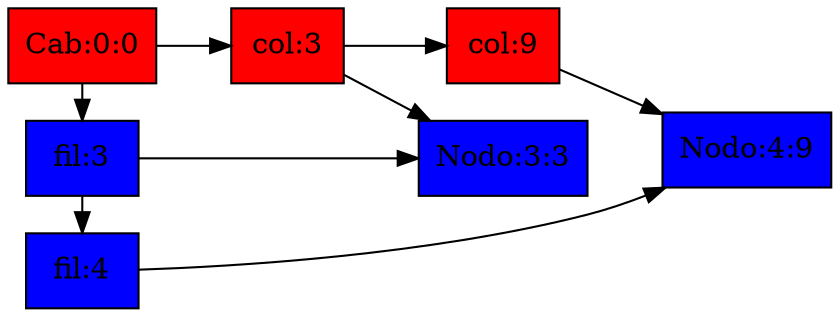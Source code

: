 digraph g{
rankdir=LR
<matriz.Nodo instance at 0x10a17c488>[label =<Cab:0:0> shape =box, style=filled, fillcolor=red] 
<matriz.Nodo instance at 0x10a1807a0>[label =<col:3> shape =box, style=filled, fillcolor=red] 
<matriz.Nodo instance at 0x10a180e18>[label =<col:9> shape =box, style=filled, fillcolor=red] 
<matriz.Nodo instance at 0x10a17c488>-><matriz.Nodo instance at 0x10a1807a0><matriz.Nodo instance at 0x10a1807a0>-><matriz.Nodo instance at 0x10a180e18>
<matriz.Nodo instance at 0x10a180710>[label = <fil:3> shape =box, style=filled, fillcolor=blue] 
<matriz.Nodo instance at 0x10a180d88>[label = <fil:4> shape =box, style=filled, fillcolor=blue] 
<matriz.Nodo instance at 0x10a17c488>-><matriz.Nodo instance at 0x10a180710><matriz.Nodo instance at 0x10a180710>-><matriz.Nodo instance at 0x10a180d88>subgraph{
rank = same;<matriz.Nodo instance at 0x10a17c488>;<matriz.Nodo instance at 0x10a180d88><matriz.Nodo instance at 0x10a180710>;<matriz.Nodo instance at 0x10a180d88>}
<matriz.Nodo instance at 0x10a180710>-><matriz.Nodo instance at 0x10a1807e8>
<matriz.Nodo instance at 0x10a1807e8>[label = <Nodo:3:3> shape =box, style=filled, fillcolor=blue] 
<matriz.Nodo instance at 0x10a180d88>-><matriz.Nodo instance at 0x10a180e60>
<matriz.Nodo instance at 0x10a180e60>[label = <Nodo:4:9> shape =box, style=filled, fillcolor=blue] 
<matriz.Nodo instance at 0x10a1807a0>-><matriz.Nodo instance at 0x10a1807e8>
<matriz.Nodo instance at 0x10a180e18>-><matriz.Nodo instance at 0x10a180e60>
}
